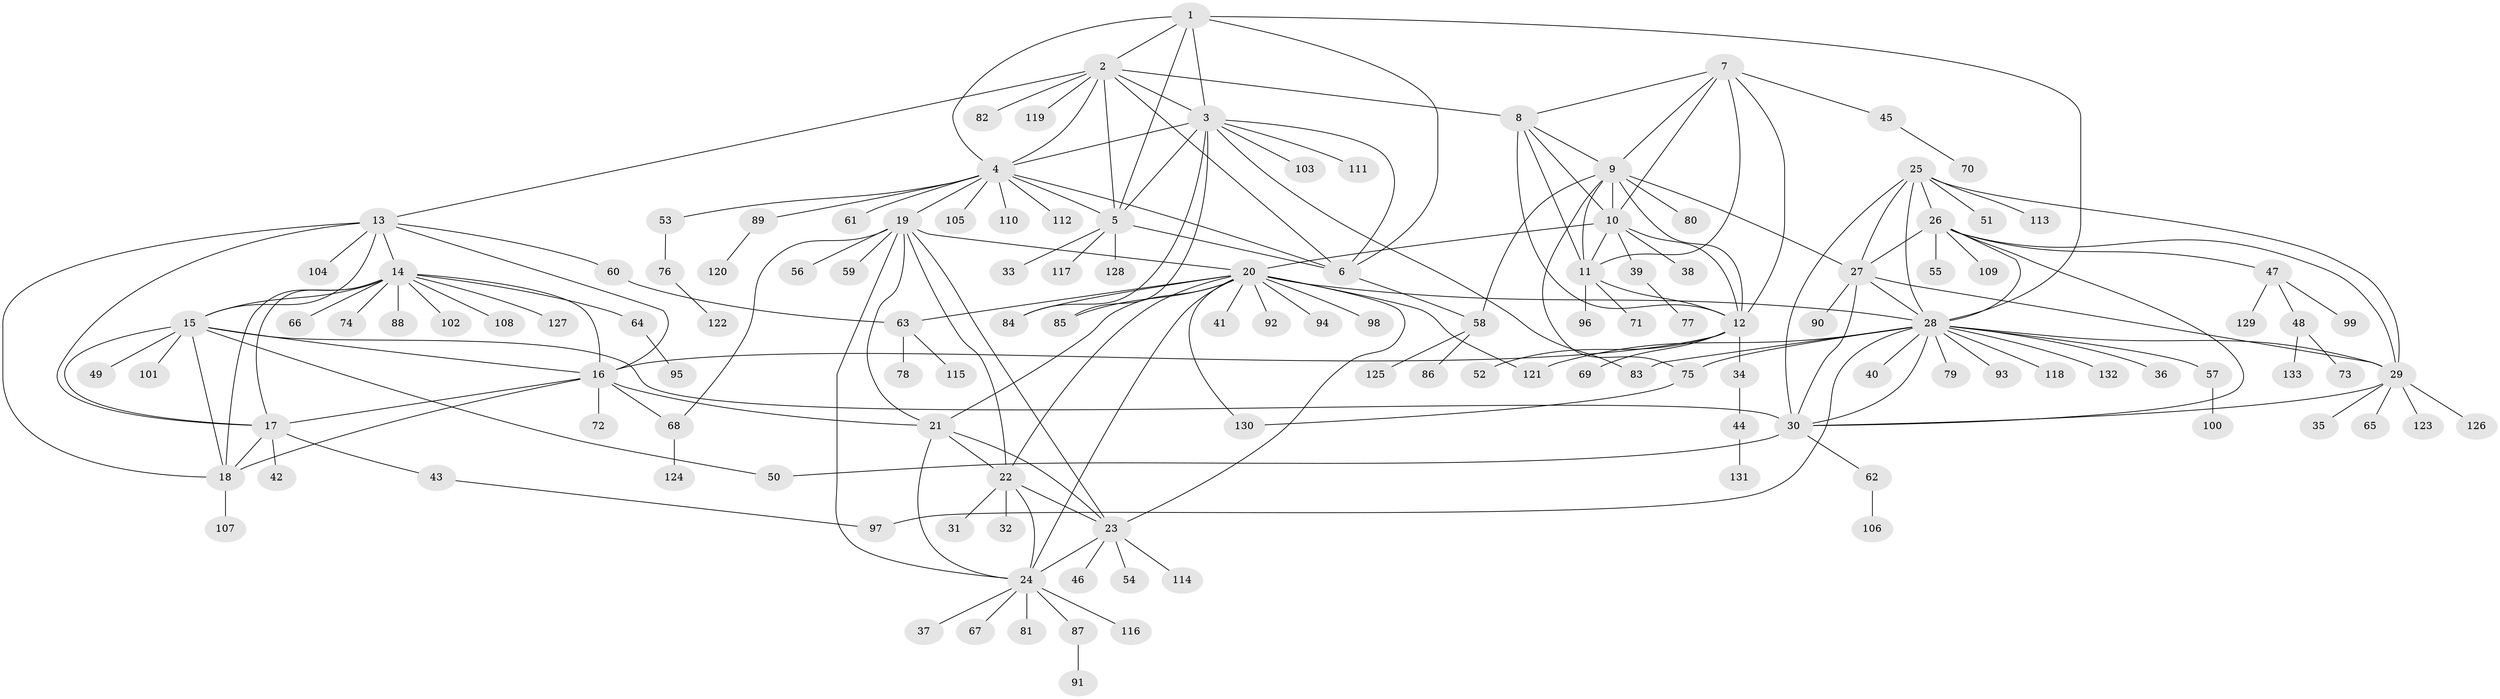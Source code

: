 // coarse degree distribution, {5: 0.0660377358490566, 7: 0.018867924528301886, 9: 0.009433962264150943, 14: 0.018867924528301886, 8: 0.04716981132075472, 10: 0.018867924528301886, 6: 0.009433962264150943, 11: 0.018867924528301886, 4: 0.009433962264150943, 20: 0.009433962264150943, 1: 0.6415094339622641, 2: 0.11320754716981132, 3: 0.018867924528301886}
// Generated by graph-tools (version 1.1) at 2025/42/03/06/25 10:42:11]
// undirected, 133 vertices, 199 edges
graph export_dot {
graph [start="1"]
  node [color=gray90,style=filled];
  1;
  2;
  3;
  4;
  5;
  6;
  7;
  8;
  9;
  10;
  11;
  12;
  13;
  14;
  15;
  16;
  17;
  18;
  19;
  20;
  21;
  22;
  23;
  24;
  25;
  26;
  27;
  28;
  29;
  30;
  31;
  32;
  33;
  34;
  35;
  36;
  37;
  38;
  39;
  40;
  41;
  42;
  43;
  44;
  45;
  46;
  47;
  48;
  49;
  50;
  51;
  52;
  53;
  54;
  55;
  56;
  57;
  58;
  59;
  60;
  61;
  62;
  63;
  64;
  65;
  66;
  67;
  68;
  69;
  70;
  71;
  72;
  73;
  74;
  75;
  76;
  77;
  78;
  79;
  80;
  81;
  82;
  83;
  84;
  85;
  86;
  87;
  88;
  89;
  90;
  91;
  92;
  93;
  94;
  95;
  96;
  97;
  98;
  99;
  100;
  101;
  102;
  103;
  104;
  105;
  106;
  107;
  108;
  109;
  110;
  111;
  112;
  113;
  114;
  115;
  116;
  117;
  118;
  119;
  120;
  121;
  122;
  123;
  124;
  125;
  126;
  127;
  128;
  129;
  130;
  131;
  132;
  133;
  1 -- 2;
  1 -- 3;
  1 -- 4;
  1 -- 5;
  1 -- 6;
  1 -- 28;
  2 -- 3;
  2 -- 4;
  2 -- 5;
  2 -- 6;
  2 -- 8;
  2 -- 13;
  2 -- 82;
  2 -- 119;
  3 -- 4;
  3 -- 5;
  3 -- 6;
  3 -- 83;
  3 -- 84;
  3 -- 85;
  3 -- 103;
  3 -- 111;
  4 -- 5;
  4 -- 6;
  4 -- 19;
  4 -- 53;
  4 -- 61;
  4 -- 89;
  4 -- 105;
  4 -- 110;
  4 -- 112;
  5 -- 6;
  5 -- 33;
  5 -- 117;
  5 -- 128;
  6 -- 58;
  7 -- 8;
  7 -- 9;
  7 -- 10;
  7 -- 11;
  7 -- 12;
  7 -- 45;
  8 -- 9;
  8 -- 10;
  8 -- 11;
  8 -- 12;
  9 -- 10;
  9 -- 11;
  9 -- 12;
  9 -- 27;
  9 -- 58;
  9 -- 75;
  9 -- 80;
  10 -- 11;
  10 -- 12;
  10 -- 20;
  10 -- 38;
  10 -- 39;
  11 -- 12;
  11 -- 71;
  11 -- 96;
  12 -- 16;
  12 -- 34;
  12 -- 52;
  12 -- 69;
  13 -- 14;
  13 -- 15;
  13 -- 16;
  13 -- 17;
  13 -- 18;
  13 -- 60;
  13 -- 104;
  14 -- 15;
  14 -- 16;
  14 -- 17;
  14 -- 18;
  14 -- 64;
  14 -- 66;
  14 -- 74;
  14 -- 88;
  14 -- 102;
  14 -- 108;
  14 -- 127;
  15 -- 16;
  15 -- 17;
  15 -- 18;
  15 -- 30;
  15 -- 49;
  15 -- 50;
  15 -- 101;
  16 -- 17;
  16 -- 18;
  16 -- 21;
  16 -- 68;
  16 -- 72;
  17 -- 18;
  17 -- 42;
  17 -- 43;
  18 -- 107;
  19 -- 20;
  19 -- 21;
  19 -- 22;
  19 -- 23;
  19 -- 24;
  19 -- 56;
  19 -- 59;
  19 -- 68;
  20 -- 21;
  20 -- 22;
  20 -- 23;
  20 -- 24;
  20 -- 28;
  20 -- 41;
  20 -- 63;
  20 -- 84;
  20 -- 85;
  20 -- 92;
  20 -- 94;
  20 -- 98;
  20 -- 121;
  20 -- 130;
  21 -- 22;
  21 -- 23;
  21 -- 24;
  22 -- 23;
  22 -- 24;
  22 -- 31;
  22 -- 32;
  23 -- 24;
  23 -- 46;
  23 -- 54;
  23 -- 114;
  24 -- 37;
  24 -- 67;
  24 -- 81;
  24 -- 87;
  24 -- 116;
  25 -- 26;
  25 -- 27;
  25 -- 28;
  25 -- 29;
  25 -- 30;
  25 -- 51;
  25 -- 113;
  26 -- 27;
  26 -- 28;
  26 -- 29;
  26 -- 30;
  26 -- 47;
  26 -- 55;
  26 -- 109;
  27 -- 28;
  27 -- 29;
  27 -- 30;
  27 -- 90;
  28 -- 29;
  28 -- 30;
  28 -- 36;
  28 -- 40;
  28 -- 57;
  28 -- 75;
  28 -- 79;
  28 -- 83;
  28 -- 93;
  28 -- 97;
  28 -- 118;
  28 -- 121;
  28 -- 132;
  29 -- 30;
  29 -- 35;
  29 -- 65;
  29 -- 123;
  29 -- 126;
  30 -- 50;
  30 -- 62;
  34 -- 44;
  39 -- 77;
  43 -- 97;
  44 -- 131;
  45 -- 70;
  47 -- 48;
  47 -- 99;
  47 -- 129;
  48 -- 73;
  48 -- 133;
  53 -- 76;
  57 -- 100;
  58 -- 86;
  58 -- 125;
  60 -- 63;
  62 -- 106;
  63 -- 78;
  63 -- 115;
  64 -- 95;
  68 -- 124;
  75 -- 130;
  76 -- 122;
  87 -- 91;
  89 -- 120;
}
